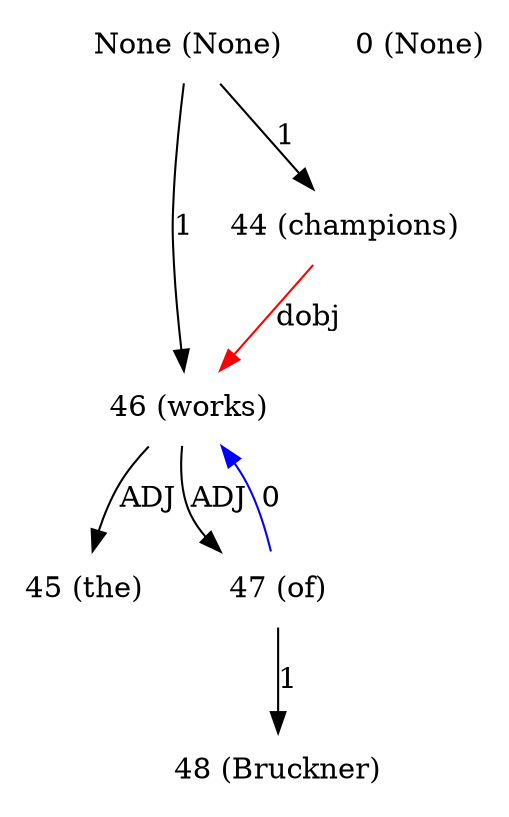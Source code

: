 digraph G{
edge [dir=forward]
node [shape=plaintext]

None [label="None (None)"]
None -> 46 [label="1"]
None [label="None (None)"]
None -> 44 [label="1"]
0 [label="0 (None)"]
44 [label="44 (champions)"]
45 [label="45 (the)"]
46 [label="46 (works)"]
46 -> 45 [label="ADJ"]
46 -> 47 [label="ADJ"]
44 -> 46 [label="dobj", color="red"]
47 [label="47 (of)"]
47 -> 48 [label="1"]
47 -> 46 [label="0", color="blue"]
48 [label="48 (Bruckner)"]
}
